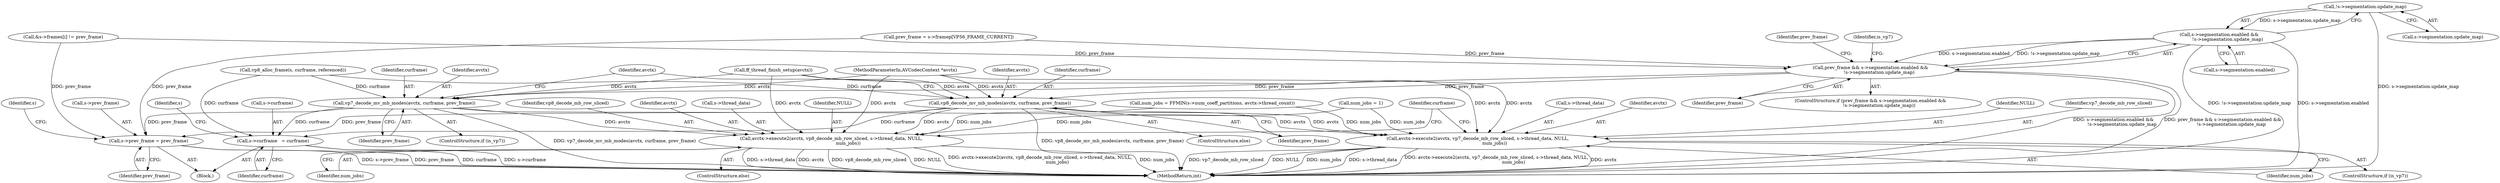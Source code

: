 digraph "0_FFmpeg_6b5d3fb26fb4be48e4966e4b1d97c2165538d4ef@API" {
"1000645" [label="(Call,!s->segmentation.update_map)"];
"1000639" [label="(Call,s->segmentation.enabled &&\n            !s->segmentation.update_map)"];
"1000637" [label="(Call,prev_frame && s->segmentation.enabled &&\n            !s->segmentation.update_map)"];
"1000660" [label="(Call,vp7_decode_mv_mb_modes(avctx, curframe, prev_frame))"];
"1000693" [label="(Call,s->curframe   = curframe)"];
"1000698" [label="(Call,s->prev_frame = prev_frame)"];
"1000763" [label="(Call,avctx->execute2(avctx, vp7_decode_mb_row_sliced, s->thread_data, NULL,\n                        num_jobs))"];
"1000772" [label="(Call,avctx->execute2(avctx, vp8_decode_mb_row_sliced, s->thread_data, NULL,\n                        num_jobs))"];
"1000665" [label="(Call,vp8_decode_mv_mb_modes(avctx, curframe, prev_frame))"];
"1000694" [label="(Call,s->curframe)"];
"1000775" [label="(Call,s->thread_data)"];
"1000640" [label="(Call,s->segmentation.enabled)"];
"1000668" [label="(Identifier,prev_frame)"];
"1000665" [label="(Call,vp8_decode_mv_mb_modes(avctx, curframe, prev_frame))"];
"1000778" [label="(Identifier,NULL)"];
"1000639" [label="(Call,s->segmentation.enabled &&\n            !s->segmentation.update_map)"];
"1000654" [label="(Identifier,prev_frame)"];
"1000765" [label="(Identifier,vp7_decode_mb_row_sliced)"];
"1000661" [label="(Identifier,avctx)"];
"1000783" [label="(Identifier,curframe)"];
"1000679" [label="(Call,num_jobs = FFMIN(s->num_coeff_partitions, avctx->thread_count))"];
"1000697" [label="(Identifier,curframe)"];
"1000761" [label="(ControlStructure,if (is_vp7))"];
"1000766" [label="(Call,s->thread_data)"];
"1000667" [label="(Identifier,curframe)"];
"1000636" [label="(ControlStructure,if (prev_frame && s->segmentation.enabled &&\n            !s->segmentation.update_map))"];
"1000663" [label="(Identifier,prev_frame)"];
"1000774" [label="(Identifier,vp8_decode_mb_row_sliced)"];
"1000764" [label="(Identifier,avctx)"];
"1000700" [label="(Identifier,s)"];
"1000877" [label="(MethodReturn,int)"];
"1000108" [label="(Block,)"];
"1000664" [label="(ControlStructure,else)"];
"1000769" [label="(Identifier,NULL)"];
"1000675" [label="(Call,num_jobs = 1)"];
"1000773" [label="(Identifier,avctx)"];
"1000273" [label="(Call,&s->frames[i] != prev_frame)"];
"1000698" [label="(Call,s->prev_frame = prev_frame)"];
"1000638" [label="(Identifier,prev_frame)"];
"1000162" [label="(Call,prev_frame = s->framep[VP56_FRAME_CURRENT])"];
"1000772" [label="(Call,avctx->execute2(avctx, vp8_decode_mb_row_sliced, s->thread_data, NULL,\n                        num_jobs))"];
"1000645" [label="(Call,!s->segmentation.update_map)"];
"1000779" [label="(Identifier,num_jobs)"];
"1000771" [label="(ControlStructure,else)"];
"1000646" [label="(Call,s->segmentation.update_map)"];
"1000426" [label="(Call,vp8_alloc_frame(s, curframe, referenced))"];
"1000707" [label="(Identifier,s)"];
"1000699" [label="(Call,s->prev_frame)"];
"1000666" [label="(Identifier,avctx)"];
"1000770" [label="(Identifier,num_jobs)"];
"1000103" [label="(MethodParameterIn,AVCodecContext *avctx)"];
"1000659" [label="(Identifier,is_vp7)"];
"1000672" [label="(Identifier,avctx)"];
"1000763" [label="(Call,avctx->execute2(avctx, vp7_decode_mb_row_sliced, s->thread_data, NULL,\n                        num_jobs))"];
"1000637" [label="(Call,prev_frame && s->segmentation.enabled &&\n            !s->segmentation.update_map)"];
"1000702" [label="(Identifier,prev_frame)"];
"1000530" [label="(Call,ff_thread_finish_setup(avctx))"];
"1000658" [label="(ControlStructure,if (is_vp7))"];
"1000693" [label="(Call,s->curframe   = curframe)"];
"1000662" [label="(Identifier,curframe)"];
"1000660" [label="(Call,vp7_decode_mv_mb_modes(avctx, curframe, prev_frame))"];
"1000645" -> "1000639"  [label="AST: "];
"1000645" -> "1000646"  [label="CFG: "];
"1000646" -> "1000645"  [label="AST: "];
"1000639" -> "1000645"  [label="CFG: "];
"1000645" -> "1000877"  [label="DDG: s->segmentation.update_map"];
"1000645" -> "1000639"  [label="DDG: s->segmentation.update_map"];
"1000639" -> "1000637"  [label="AST: "];
"1000639" -> "1000640"  [label="CFG: "];
"1000640" -> "1000639"  [label="AST: "];
"1000637" -> "1000639"  [label="CFG: "];
"1000639" -> "1000877"  [label="DDG: s->segmentation.enabled"];
"1000639" -> "1000877"  [label="DDG: !s->segmentation.update_map"];
"1000639" -> "1000637"  [label="DDG: s->segmentation.enabled"];
"1000639" -> "1000637"  [label="DDG: !s->segmentation.update_map"];
"1000637" -> "1000636"  [label="AST: "];
"1000637" -> "1000638"  [label="CFG: "];
"1000638" -> "1000637"  [label="AST: "];
"1000654" -> "1000637"  [label="CFG: "];
"1000659" -> "1000637"  [label="CFG: "];
"1000637" -> "1000877"  [label="DDG: s->segmentation.enabled &&\n            !s->segmentation.update_map"];
"1000637" -> "1000877"  [label="DDG: prev_frame && s->segmentation.enabled &&\n            !s->segmentation.update_map"];
"1000273" -> "1000637"  [label="DDG: prev_frame"];
"1000162" -> "1000637"  [label="DDG: prev_frame"];
"1000637" -> "1000660"  [label="DDG: prev_frame"];
"1000637" -> "1000665"  [label="DDG: prev_frame"];
"1000660" -> "1000658"  [label="AST: "];
"1000660" -> "1000663"  [label="CFG: "];
"1000661" -> "1000660"  [label="AST: "];
"1000662" -> "1000660"  [label="AST: "];
"1000663" -> "1000660"  [label="AST: "];
"1000672" -> "1000660"  [label="CFG: "];
"1000660" -> "1000877"  [label="DDG: vp7_decode_mv_mb_modes(avctx, curframe, prev_frame)"];
"1000530" -> "1000660"  [label="DDG: avctx"];
"1000103" -> "1000660"  [label="DDG: avctx"];
"1000426" -> "1000660"  [label="DDG: curframe"];
"1000660" -> "1000693"  [label="DDG: curframe"];
"1000660" -> "1000698"  [label="DDG: prev_frame"];
"1000660" -> "1000763"  [label="DDG: avctx"];
"1000660" -> "1000772"  [label="DDG: avctx"];
"1000693" -> "1000108"  [label="AST: "];
"1000693" -> "1000697"  [label="CFG: "];
"1000694" -> "1000693"  [label="AST: "];
"1000697" -> "1000693"  [label="AST: "];
"1000700" -> "1000693"  [label="CFG: "];
"1000693" -> "1000877"  [label="DDG: curframe"];
"1000693" -> "1000877"  [label="DDG: s->curframe"];
"1000665" -> "1000693"  [label="DDG: curframe"];
"1000426" -> "1000693"  [label="DDG: curframe"];
"1000698" -> "1000108"  [label="AST: "];
"1000698" -> "1000702"  [label="CFG: "];
"1000699" -> "1000698"  [label="AST: "];
"1000702" -> "1000698"  [label="AST: "];
"1000707" -> "1000698"  [label="CFG: "];
"1000698" -> "1000877"  [label="DDG: s->prev_frame"];
"1000698" -> "1000877"  [label="DDG: prev_frame"];
"1000162" -> "1000698"  [label="DDG: prev_frame"];
"1000273" -> "1000698"  [label="DDG: prev_frame"];
"1000665" -> "1000698"  [label="DDG: prev_frame"];
"1000763" -> "1000761"  [label="AST: "];
"1000763" -> "1000770"  [label="CFG: "];
"1000764" -> "1000763"  [label="AST: "];
"1000765" -> "1000763"  [label="AST: "];
"1000766" -> "1000763"  [label="AST: "];
"1000769" -> "1000763"  [label="AST: "];
"1000770" -> "1000763"  [label="AST: "];
"1000783" -> "1000763"  [label="CFG: "];
"1000763" -> "1000877"  [label="DDG: NULL"];
"1000763" -> "1000877"  [label="DDG: num_jobs"];
"1000763" -> "1000877"  [label="DDG: s->thread_data"];
"1000763" -> "1000877"  [label="DDG: avctx->execute2(avctx, vp7_decode_mb_row_sliced, s->thread_data, NULL,\n                        num_jobs)"];
"1000763" -> "1000877"  [label="DDG: avctx"];
"1000763" -> "1000877"  [label="DDG: vp7_decode_mb_row_sliced"];
"1000530" -> "1000763"  [label="DDG: avctx"];
"1000665" -> "1000763"  [label="DDG: avctx"];
"1000103" -> "1000763"  [label="DDG: avctx"];
"1000675" -> "1000763"  [label="DDG: num_jobs"];
"1000679" -> "1000763"  [label="DDG: num_jobs"];
"1000772" -> "1000771"  [label="AST: "];
"1000772" -> "1000779"  [label="CFG: "];
"1000773" -> "1000772"  [label="AST: "];
"1000774" -> "1000772"  [label="AST: "];
"1000775" -> "1000772"  [label="AST: "];
"1000778" -> "1000772"  [label="AST: "];
"1000779" -> "1000772"  [label="AST: "];
"1000783" -> "1000772"  [label="CFG: "];
"1000772" -> "1000877"  [label="DDG: avctx"];
"1000772" -> "1000877"  [label="DDG: vp8_decode_mb_row_sliced"];
"1000772" -> "1000877"  [label="DDG: NULL"];
"1000772" -> "1000877"  [label="DDG: avctx->execute2(avctx, vp8_decode_mb_row_sliced, s->thread_data, NULL,\n                        num_jobs)"];
"1000772" -> "1000877"  [label="DDG: num_jobs"];
"1000772" -> "1000877"  [label="DDG: s->thread_data"];
"1000530" -> "1000772"  [label="DDG: avctx"];
"1000665" -> "1000772"  [label="DDG: avctx"];
"1000103" -> "1000772"  [label="DDG: avctx"];
"1000675" -> "1000772"  [label="DDG: num_jobs"];
"1000679" -> "1000772"  [label="DDG: num_jobs"];
"1000665" -> "1000664"  [label="AST: "];
"1000665" -> "1000668"  [label="CFG: "];
"1000666" -> "1000665"  [label="AST: "];
"1000667" -> "1000665"  [label="AST: "];
"1000668" -> "1000665"  [label="AST: "];
"1000672" -> "1000665"  [label="CFG: "];
"1000665" -> "1000877"  [label="DDG: vp8_decode_mv_mb_modes(avctx, curframe, prev_frame)"];
"1000530" -> "1000665"  [label="DDG: avctx"];
"1000103" -> "1000665"  [label="DDG: avctx"];
"1000426" -> "1000665"  [label="DDG: curframe"];
}
